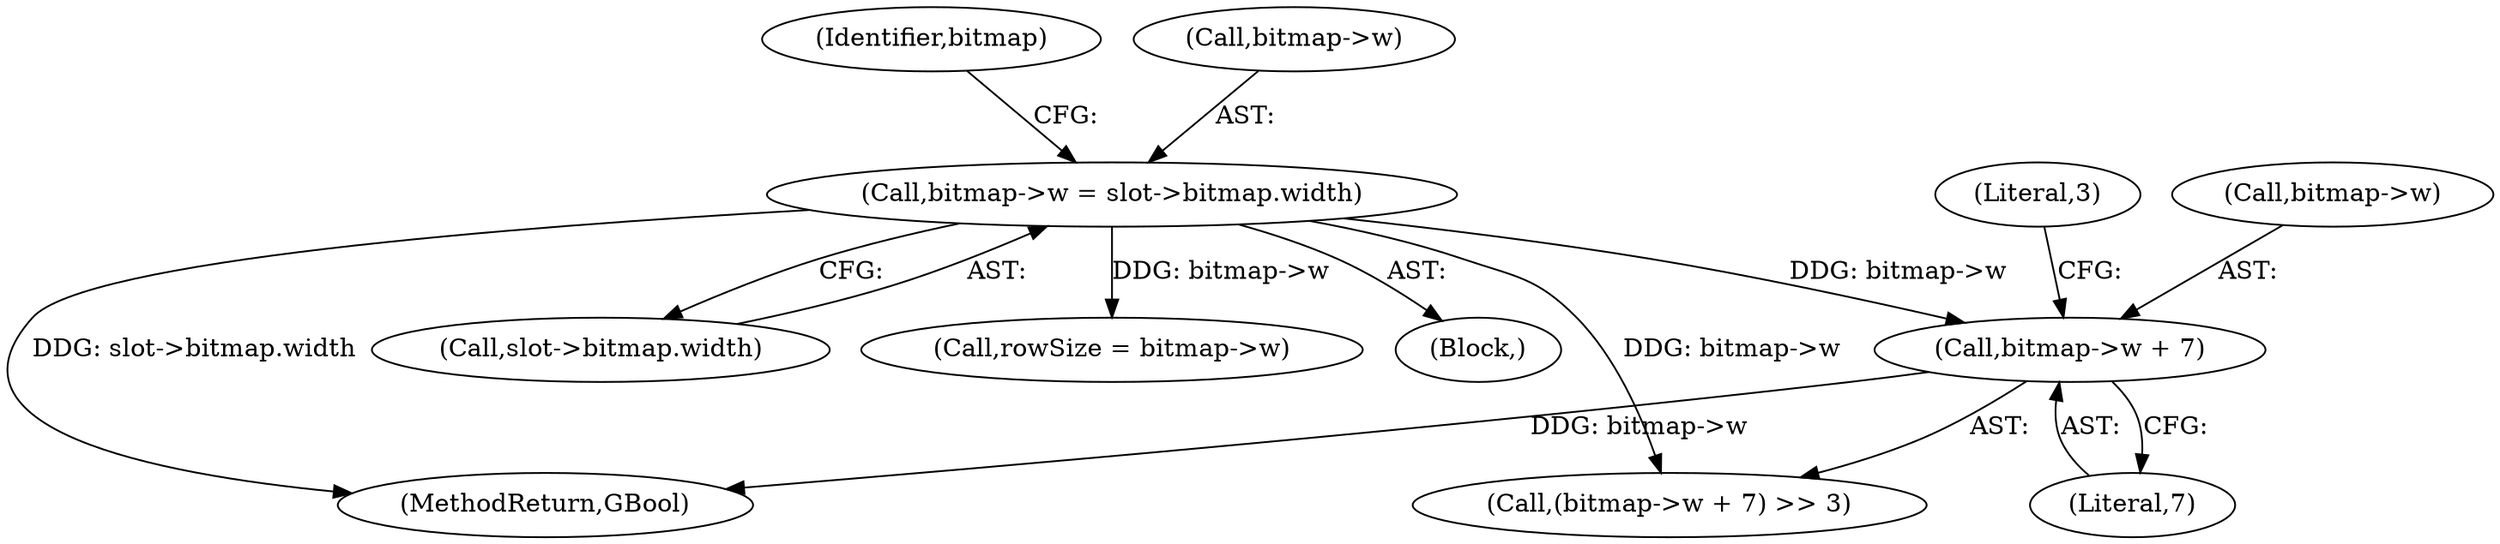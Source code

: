 digraph "0_poppler_9cf2325fb22f812b31858e519411f57747d39bd8_3@pointer" {
"1000374" [label="(Call,bitmap->w + 7)"];
"1000338" [label="(Call,bitmap->w = slot->bitmap.width)"];
"1000373" [label="(Call,(bitmap->w + 7) >> 3)"];
"1000378" [label="(Literal,7)"];
"1000379" [label="(Literal,3)"];
"1000342" [label="(Call,slot->bitmap.width)"];
"1000374" [label="(Call,bitmap->w + 7)"];
"1000364" [label="(Call,rowSize = bitmap->w)"];
"1000375" [label="(Call,bitmap->w)"];
"1000338" [label="(Call,bitmap->w = slot->bitmap.width)"];
"1000349" [label="(Identifier,bitmap)"];
"1000109" [label="(Block,)"];
"1000441" [label="(MethodReturn,GBool)"];
"1000339" [label="(Call,bitmap->w)"];
"1000374" -> "1000373"  [label="AST: "];
"1000374" -> "1000378"  [label="CFG: "];
"1000375" -> "1000374"  [label="AST: "];
"1000378" -> "1000374"  [label="AST: "];
"1000379" -> "1000374"  [label="CFG: "];
"1000374" -> "1000441"  [label="DDG: bitmap->w"];
"1000338" -> "1000374"  [label="DDG: bitmap->w"];
"1000338" -> "1000109"  [label="AST: "];
"1000338" -> "1000342"  [label="CFG: "];
"1000339" -> "1000338"  [label="AST: "];
"1000342" -> "1000338"  [label="AST: "];
"1000349" -> "1000338"  [label="CFG: "];
"1000338" -> "1000441"  [label="DDG: slot->bitmap.width"];
"1000338" -> "1000364"  [label="DDG: bitmap->w"];
"1000338" -> "1000373"  [label="DDG: bitmap->w"];
}
